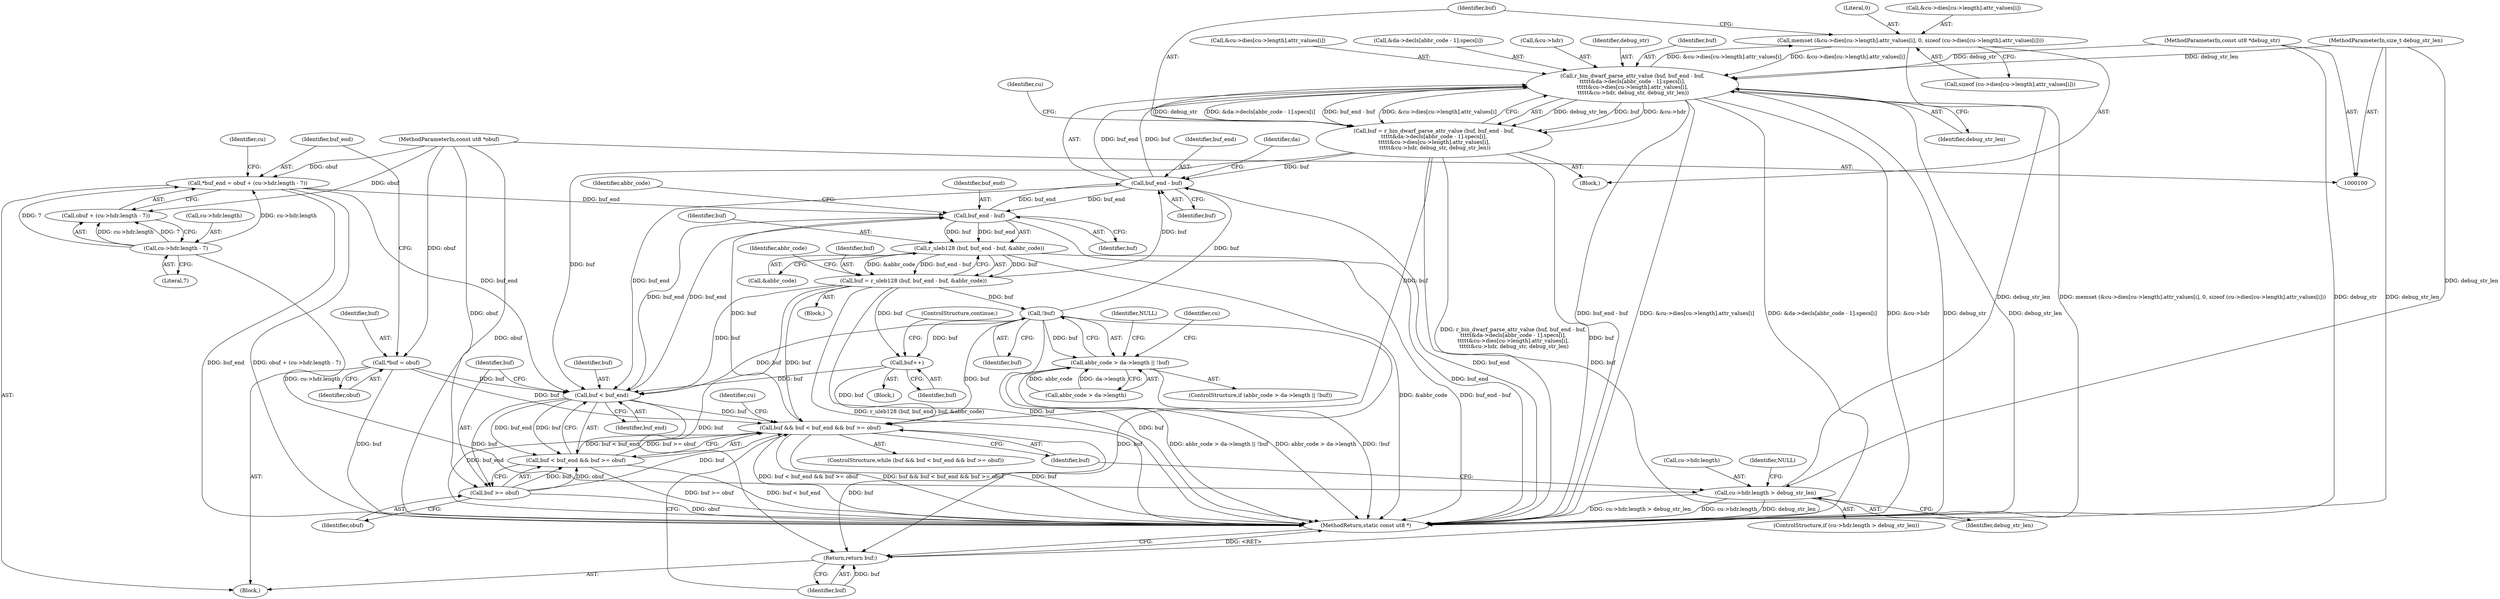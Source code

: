 digraph "0_radare2_bd1bab05083d80464fea854bf4b5c49aaf1b8401@API" {
"1000334" [label="(Call,memset (&cu->dies[cu->length].attr_values[i], 0, sizeof (cu->dies[cu->length].attr_values[i])))"];
"1000362" [label="(Call,r_bin_dwarf_parse_attr_value (buf, buf_end - buf,\n\t\t\t\t\t&da->decls[abbr_code - 1].specs[i],\n\t\t\t\t\t&cu->dies[cu->length].attr_values[i],\n \t\t\t\t\t&cu->hdr, debug_str, debug_str_len))"];
"1000364" [label="(Call,buf_end - buf)"];
"1000168" [label="(Call,buf_end - buf)"];
"1000142" [label="(Call,buf < buf_end)"];
"1000360" [label="(Call,buf = r_bin_dwarf_parse_attr_value (buf, buf_end - buf,\n\t\t\t\t\t&da->decls[abbr_code - 1].specs[i],\n\t\t\t\t\t&cu->dies[cu->length].attr_values[i],\n \t\t\t\t\t&cu->hdr, debug_str, debug_str_len))"];
"1000213" [label="(Call,buf++)"];
"1000180" [label="(Call,!buf)"];
"1000164" [label="(Call,buf = r_uleb128 (buf, buf_end - buf, &abbr_code))"];
"1000166" [label="(Call,r_uleb128 (buf, buf_end - buf, &abbr_code))"];
"1000110" [label="(Call,*buf = obuf)"];
"1000102" [label="(MethodParameterIn,const ut8 *obuf)"];
"1000114" [label="(Call,*buf_end = obuf + (cu->hdr.length - 7))"];
"1000118" [label="(Call,cu->hdr.length - 7)"];
"1000139" [label="(Call,buf && buf < buf_end && buf >= obuf)"];
"1000145" [label="(Call,buf >= obuf)"];
"1000141" [label="(Call,buf < buf_end && buf >= obuf)"];
"1000334" [label="(Call,memset (&cu->dies[cu->length].attr_values[i], 0, sizeof (cu->dies[cu->length].attr_values[i])))"];
"1000106" [label="(MethodParameterIn,const ut8 *debug_str)"];
"1000128" [label="(Call,cu->hdr.length > debug_str_len)"];
"1000107" [label="(MethodParameterIn,size_t debug_str_len)"];
"1000174" [label="(Call,abbr_code > da->length || !buf)"];
"1000453" [label="(Return,return buf;)"];
"1000361" [label="(Identifier,buf)"];
"1000108" [label="(Block,)"];
"1000365" [label="(Identifier,buf_end)"];
"1000116" [label="(Call,obuf + (cu->hdr.length - 7))"];
"1000189" [label="(Identifier,cu)"];
"1000184" [label="(Identifier,NULL)"];
"1000142" [label="(Call,buf < buf_end)"];
"1000453" [label="(Return,return buf;)"];
"1000111" [label="(Identifier,buf)"];
"1000391" [label="(Call,&cu->hdr)"];
"1000395" [label="(Identifier,debug_str)"];
"1000102" [label="(MethodParameterIn,const ut8 *obuf)"];
"1000455" [label="(MethodReturn,static const ut8 *)"];
"1000138" [label="(ControlStructure,while (buf && buf < buf_end && buf >= obuf))"];
"1000454" [label="(Identifier,buf)"];
"1000106" [label="(MethodParameterIn,const ut8 *debug_str)"];
"1000170" [label="(Identifier,buf)"];
"1000145" [label="(Call,buf >= obuf)"];
"1000114" [label="(Call,*buf_end = obuf + (cu->hdr.length - 7))"];
"1000347" [label="(Literal,0)"];
"1000197" [label="(Block,)"];
"1000167" [label="(Identifier,buf)"];
"1000110" [label="(Call,*buf = obuf)"];
"1000180" [label="(Call,!buf)"];
"1000144" [label="(Identifier,buf_end)"];
"1000166" [label="(Call,r_uleb128 (buf, buf_end - buf, &abbr_code))"];
"1000115" [label="(Identifier,buf_end)"];
"1000127" [label="(ControlStructure,if (cu->hdr.length > debug_str_len))"];
"1000275" [label="(Block,)"];
"1000174" [label="(Call,abbr_code > da->length || !buf)"];
"1000119" [label="(Call,cu->hdr.length)"];
"1000124" [label="(Literal,7)"];
"1000213" [label="(Call,buf++)"];
"1000118" [label="(Call,cu->hdr.length - 7)"];
"1000362" [label="(Call,r_bin_dwarf_parse_attr_value (buf, buf_end - buf,\n\t\t\t\t\t&da->decls[abbr_code - 1].specs[i],\n\t\t\t\t\t&cu->dies[cu->length].attr_values[i],\n \t\t\t\t\t&cu->hdr, debug_str, debug_str_len))"];
"1000396" [label="(Identifier,debug_str_len)"];
"1000363" [label="(Identifier,buf)"];
"1000379" [label="(Call,&cu->dies[cu->length].attr_values[i])"];
"1000141" [label="(Call,buf < buf_end && buf >= obuf)"];
"1000173" [label="(ControlStructure,if (abbr_code > da->length || !buf))"];
"1000129" [label="(Call,cu->hdr.length)"];
"1000147" [label="(Identifier,obuf)"];
"1000137" [label="(Identifier,NULL)"];
"1000168" [label="(Call,buf_end - buf)"];
"1000176" [label="(Identifier,abbr_code)"];
"1000131" [label="(Identifier,cu)"];
"1000152" [label="(Identifier,cu)"];
"1000112" [label="(Identifier,obuf)"];
"1000367" [label="(Call,&da->decls[abbr_code - 1].specs[i])"];
"1000128" [label="(Call,cu->hdr.length > debug_str_len)"];
"1000366" [label="(Identifier,buf)"];
"1000165" [label="(Identifier,buf)"];
"1000335" [label="(Call,&cu->dies[cu->length].attr_values[i])"];
"1000172" [label="(Identifier,abbr_code)"];
"1000175" [label="(Call,abbr_code > da->length)"];
"1000348" [label="(Call,sizeof (cu->dies[cu->length].attr_values[i]))"];
"1000334" [label="(Call,memset (&cu->dies[cu->length].attr_values[i], 0, sizeof (cu->dies[cu->length].attr_values[i])))"];
"1000360" [label="(Call,buf = r_bin_dwarf_parse_attr_value (buf, buf_end - buf,\n\t\t\t\t\t&da->decls[abbr_code - 1].specs[i],\n\t\t\t\t\t&cu->dies[cu->length].attr_values[i],\n \t\t\t\t\t&cu->hdr, debug_str, debug_str_len))"];
"1000107" [label="(MethodParameterIn,size_t debug_str_len)"];
"1000364" [label="(Call,buf_end - buf)"];
"1000372" [label="(Identifier,da)"];
"1000214" [label="(Identifier,buf)"];
"1000404" [label="(Identifier,cu)"];
"1000181" [label="(Identifier,buf)"];
"1000134" [label="(Identifier,debug_str_len)"];
"1000148" [label="(Block,)"];
"1000139" [label="(Call,buf && buf < buf_end && buf >= obuf)"];
"1000169" [label="(Identifier,buf_end)"];
"1000164" [label="(Call,buf = r_uleb128 (buf, buf_end - buf, &abbr_code))"];
"1000143" [label="(Identifier,buf)"];
"1000171" [label="(Call,&abbr_code)"];
"1000146" [label="(Identifier,buf)"];
"1000215" [label="(ControlStructure,continue;)"];
"1000140" [label="(Identifier,buf)"];
"1000334" -> "1000275"  [label="AST: "];
"1000334" -> "1000348"  [label="CFG: "];
"1000335" -> "1000334"  [label="AST: "];
"1000347" -> "1000334"  [label="AST: "];
"1000348" -> "1000334"  [label="AST: "];
"1000361" -> "1000334"  [label="CFG: "];
"1000334" -> "1000455"  [label="DDG: memset (&cu->dies[cu->length].attr_values[i], 0, sizeof (cu->dies[cu->length].attr_values[i]))"];
"1000362" -> "1000334"  [label="DDG: &cu->dies[cu->length].attr_values[i]"];
"1000334" -> "1000362"  [label="DDG: &cu->dies[cu->length].attr_values[i]"];
"1000362" -> "1000360"  [label="AST: "];
"1000362" -> "1000396"  [label="CFG: "];
"1000363" -> "1000362"  [label="AST: "];
"1000364" -> "1000362"  [label="AST: "];
"1000367" -> "1000362"  [label="AST: "];
"1000379" -> "1000362"  [label="AST: "];
"1000391" -> "1000362"  [label="AST: "];
"1000395" -> "1000362"  [label="AST: "];
"1000396" -> "1000362"  [label="AST: "];
"1000360" -> "1000362"  [label="CFG: "];
"1000362" -> "1000455"  [label="DDG: debug_str_len"];
"1000362" -> "1000455"  [label="DDG: buf_end - buf"];
"1000362" -> "1000455"  [label="DDG: &cu->dies[cu->length].attr_values[i]"];
"1000362" -> "1000455"  [label="DDG: &da->decls[abbr_code - 1].specs[i]"];
"1000362" -> "1000455"  [label="DDG: &cu->hdr"];
"1000362" -> "1000455"  [label="DDG: debug_str"];
"1000362" -> "1000360"  [label="DDG: debug_str_len"];
"1000362" -> "1000360"  [label="DDG: buf"];
"1000362" -> "1000360"  [label="DDG: &cu->hdr"];
"1000362" -> "1000360"  [label="DDG: debug_str"];
"1000362" -> "1000360"  [label="DDG: &da->decls[abbr_code - 1].specs[i]"];
"1000362" -> "1000360"  [label="DDG: buf_end - buf"];
"1000362" -> "1000360"  [label="DDG: &cu->dies[cu->length].attr_values[i]"];
"1000364" -> "1000362"  [label="DDG: buf"];
"1000364" -> "1000362"  [label="DDG: buf_end"];
"1000106" -> "1000362"  [label="DDG: debug_str"];
"1000128" -> "1000362"  [label="DDG: debug_str_len"];
"1000107" -> "1000362"  [label="DDG: debug_str_len"];
"1000364" -> "1000366"  [label="CFG: "];
"1000365" -> "1000364"  [label="AST: "];
"1000366" -> "1000364"  [label="AST: "];
"1000372" -> "1000364"  [label="CFG: "];
"1000364" -> "1000455"  [label="DDG: buf_end"];
"1000364" -> "1000142"  [label="DDG: buf_end"];
"1000364" -> "1000168"  [label="DDG: buf_end"];
"1000168" -> "1000364"  [label="DDG: buf_end"];
"1000360" -> "1000364"  [label="DDG: buf"];
"1000180" -> "1000364"  [label="DDG: buf"];
"1000164" -> "1000364"  [label="DDG: buf"];
"1000168" -> "1000166"  [label="AST: "];
"1000168" -> "1000170"  [label="CFG: "];
"1000169" -> "1000168"  [label="AST: "];
"1000170" -> "1000168"  [label="AST: "];
"1000172" -> "1000168"  [label="CFG: "];
"1000168" -> "1000455"  [label="DDG: buf_end"];
"1000168" -> "1000142"  [label="DDG: buf_end"];
"1000168" -> "1000166"  [label="DDG: buf"];
"1000168" -> "1000166"  [label="DDG: buf_end"];
"1000142" -> "1000168"  [label="DDG: buf_end"];
"1000114" -> "1000168"  [label="DDG: buf_end"];
"1000139" -> "1000168"  [label="DDG: buf"];
"1000142" -> "1000141"  [label="AST: "];
"1000142" -> "1000144"  [label="CFG: "];
"1000143" -> "1000142"  [label="AST: "];
"1000144" -> "1000142"  [label="AST: "];
"1000146" -> "1000142"  [label="CFG: "];
"1000141" -> "1000142"  [label="CFG: "];
"1000142" -> "1000455"  [label="DDG: buf_end"];
"1000142" -> "1000139"  [label="DDG: buf"];
"1000142" -> "1000141"  [label="DDG: buf"];
"1000142" -> "1000141"  [label="DDG: buf_end"];
"1000360" -> "1000142"  [label="DDG: buf"];
"1000213" -> "1000142"  [label="DDG: buf"];
"1000180" -> "1000142"  [label="DDG: buf"];
"1000110" -> "1000142"  [label="DDG: buf"];
"1000164" -> "1000142"  [label="DDG: buf"];
"1000114" -> "1000142"  [label="DDG: buf_end"];
"1000142" -> "1000145"  [label="DDG: buf"];
"1000360" -> "1000275"  [label="AST: "];
"1000361" -> "1000360"  [label="AST: "];
"1000404" -> "1000360"  [label="CFG: "];
"1000360" -> "1000455"  [label="DDG: buf"];
"1000360" -> "1000455"  [label="DDG: r_bin_dwarf_parse_attr_value (buf, buf_end - buf,\n\t\t\t\t\t&da->decls[abbr_code - 1].specs[i],\n\t\t\t\t\t&cu->dies[cu->length].attr_values[i],\n \t\t\t\t\t&cu->hdr, debug_str, debug_str_len)"];
"1000360" -> "1000139"  [label="DDG: buf"];
"1000360" -> "1000453"  [label="DDG: buf"];
"1000213" -> "1000197"  [label="AST: "];
"1000213" -> "1000214"  [label="CFG: "];
"1000214" -> "1000213"  [label="AST: "];
"1000215" -> "1000213"  [label="CFG: "];
"1000213" -> "1000139"  [label="DDG: buf"];
"1000180" -> "1000213"  [label="DDG: buf"];
"1000164" -> "1000213"  [label="DDG: buf"];
"1000180" -> "1000174"  [label="AST: "];
"1000180" -> "1000181"  [label="CFG: "];
"1000181" -> "1000180"  [label="AST: "];
"1000174" -> "1000180"  [label="CFG: "];
"1000180" -> "1000455"  [label="DDG: buf"];
"1000180" -> "1000139"  [label="DDG: buf"];
"1000180" -> "1000174"  [label="DDG: buf"];
"1000164" -> "1000180"  [label="DDG: buf"];
"1000180" -> "1000453"  [label="DDG: buf"];
"1000164" -> "1000148"  [label="AST: "];
"1000164" -> "1000166"  [label="CFG: "];
"1000165" -> "1000164"  [label="AST: "];
"1000166" -> "1000164"  [label="AST: "];
"1000176" -> "1000164"  [label="CFG: "];
"1000164" -> "1000455"  [label="DDG: r_uleb128 (buf, buf_end - buf, &abbr_code)"];
"1000164" -> "1000455"  [label="DDG: buf"];
"1000164" -> "1000139"  [label="DDG: buf"];
"1000166" -> "1000164"  [label="DDG: buf"];
"1000166" -> "1000164"  [label="DDG: buf_end - buf"];
"1000166" -> "1000164"  [label="DDG: &abbr_code"];
"1000164" -> "1000453"  [label="DDG: buf"];
"1000166" -> "1000171"  [label="CFG: "];
"1000167" -> "1000166"  [label="AST: "];
"1000171" -> "1000166"  [label="AST: "];
"1000166" -> "1000455"  [label="DDG: buf_end - buf"];
"1000166" -> "1000455"  [label="DDG: &abbr_code"];
"1000110" -> "1000108"  [label="AST: "];
"1000110" -> "1000112"  [label="CFG: "];
"1000111" -> "1000110"  [label="AST: "];
"1000112" -> "1000110"  [label="AST: "];
"1000115" -> "1000110"  [label="CFG: "];
"1000110" -> "1000455"  [label="DDG: buf"];
"1000102" -> "1000110"  [label="DDG: obuf"];
"1000110" -> "1000139"  [label="DDG: buf"];
"1000102" -> "1000100"  [label="AST: "];
"1000102" -> "1000455"  [label="DDG: obuf"];
"1000102" -> "1000114"  [label="DDG: obuf"];
"1000102" -> "1000116"  [label="DDG: obuf"];
"1000102" -> "1000145"  [label="DDG: obuf"];
"1000114" -> "1000108"  [label="AST: "];
"1000114" -> "1000116"  [label="CFG: "];
"1000115" -> "1000114"  [label="AST: "];
"1000116" -> "1000114"  [label="AST: "];
"1000131" -> "1000114"  [label="CFG: "];
"1000114" -> "1000455"  [label="DDG: buf_end"];
"1000114" -> "1000455"  [label="DDG: obuf + (cu->hdr.length - 7)"];
"1000118" -> "1000114"  [label="DDG: cu->hdr.length"];
"1000118" -> "1000114"  [label="DDG: 7"];
"1000118" -> "1000116"  [label="AST: "];
"1000118" -> "1000124"  [label="CFG: "];
"1000119" -> "1000118"  [label="AST: "];
"1000124" -> "1000118"  [label="AST: "];
"1000116" -> "1000118"  [label="CFG: "];
"1000118" -> "1000116"  [label="DDG: cu->hdr.length"];
"1000118" -> "1000116"  [label="DDG: 7"];
"1000118" -> "1000128"  [label="DDG: cu->hdr.length"];
"1000139" -> "1000138"  [label="AST: "];
"1000139" -> "1000140"  [label="CFG: "];
"1000139" -> "1000141"  [label="CFG: "];
"1000140" -> "1000139"  [label="AST: "];
"1000141" -> "1000139"  [label="AST: "];
"1000152" -> "1000139"  [label="CFG: "];
"1000454" -> "1000139"  [label="CFG: "];
"1000139" -> "1000455"  [label="DDG: buf < buf_end && buf >= obuf"];
"1000139" -> "1000455"  [label="DDG: buf && buf < buf_end && buf >= obuf"];
"1000139" -> "1000455"  [label="DDG: buf"];
"1000145" -> "1000139"  [label="DDG: buf"];
"1000141" -> "1000139"  [label="DDG: buf < buf_end"];
"1000141" -> "1000139"  [label="DDG: buf >= obuf"];
"1000139" -> "1000453"  [label="DDG: buf"];
"1000145" -> "1000141"  [label="AST: "];
"1000145" -> "1000147"  [label="CFG: "];
"1000146" -> "1000145"  [label="AST: "];
"1000147" -> "1000145"  [label="AST: "];
"1000141" -> "1000145"  [label="CFG: "];
"1000145" -> "1000455"  [label="DDG: obuf"];
"1000145" -> "1000141"  [label="DDG: buf"];
"1000145" -> "1000141"  [label="DDG: obuf"];
"1000141" -> "1000455"  [label="DDG: buf < buf_end"];
"1000141" -> "1000455"  [label="DDG: buf >= obuf"];
"1000106" -> "1000100"  [label="AST: "];
"1000106" -> "1000455"  [label="DDG: debug_str"];
"1000128" -> "1000127"  [label="AST: "];
"1000128" -> "1000134"  [label="CFG: "];
"1000129" -> "1000128"  [label="AST: "];
"1000134" -> "1000128"  [label="AST: "];
"1000137" -> "1000128"  [label="CFG: "];
"1000140" -> "1000128"  [label="CFG: "];
"1000128" -> "1000455"  [label="DDG: cu->hdr.length"];
"1000128" -> "1000455"  [label="DDG: debug_str_len"];
"1000128" -> "1000455"  [label="DDG: cu->hdr.length > debug_str_len"];
"1000107" -> "1000128"  [label="DDG: debug_str_len"];
"1000107" -> "1000100"  [label="AST: "];
"1000107" -> "1000455"  [label="DDG: debug_str_len"];
"1000174" -> "1000173"  [label="AST: "];
"1000174" -> "1000175"  [label="CFG: "];
"1000175" -> "1000174"  [label="AST: "];
"1000184" -> "1000174"  [label="CFG: "];
"1000189" -> "1000174"  [label="CFG: "];
"1000174" -> "1000455"  [label="DDG: !buf"];
"1000174" -> "1000455"  [label="DDG: abbr_code > da->length || !buf"];
"1000174" -> "1000455"  [label="DDG: abbr_code > da->length"];
"1000175" -> "1000174"  [label="DDG: abbr_code"];
"1000175" -> "1000174"  [label="DDG: da->length"];
"1000453" -> "1000108"  [label="AST: "];
"1000453" -> "1000454"  [label="CFG: "];
"1000454" -> "1000453"  [label="AST: "];
"1000455" -> "1000453"  [label="CFG: "];
"1000453" -> "1000455"  [label="DDG: <RET>"];
"1000454" -> "1000453"  [label="DDG: buf"];
}
